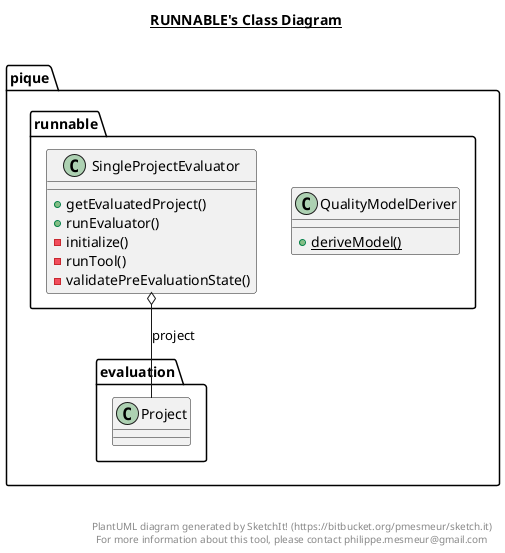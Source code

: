 @startuml

title __RUNNABLE's Class Diagram__\n

  namespace pique.runnable {
    class pique.runnable.QualityModelDeriver {
        {static} + deriveModel()
    }
  }
  

  namespace pique.runnable {
    class pique.runnable.SingleProjectEvaluator {
        + getEvaluatedProject()
        + runEvaluator()
        - initialize()
        - runTool()
        - validatePreEvaluationState()
    }
  }
  

  pique.runnable.SingleProjectEvaluator o-- pique.evaluation.Project : project


right footer


PlantUML diagram generated by SketchIt! (https://bitbucket.org/pmesmeur/sketch.it)
For more information about this tool, please contact philippe.mesmeur@gmail.com
endfooter

@enduml
